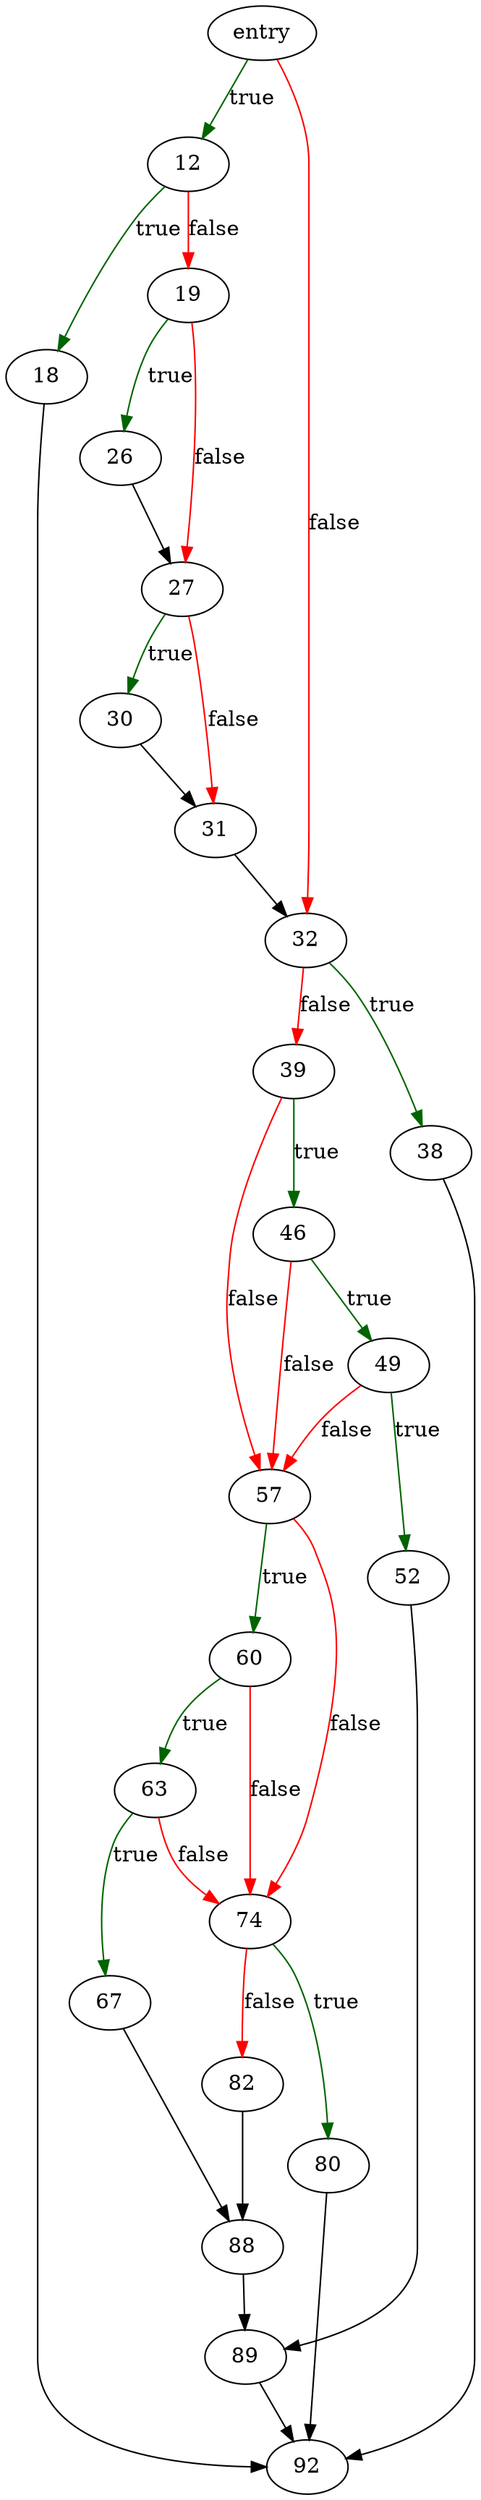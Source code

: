 digraph "roundFunc" {
	// Node definitions.
	3 [label=entry];
	12;
	18;
	19;
	26;
	27;
	30;
	31;
	32;
	38;
	39;
	46;
	49;
	52;
	57;
	60;
	63;
	67;
	74;
	80;
	82;
	88;
	89;
	92;

	// Edge definitions.
	3 -> 12 [
		color=darkgreen
		label=true
	];
	3 -> 32 [
		color=red
		label=false
	];
	12 -> 18 [
		color=darkgreen
		label=true
	];
	12 -> 19 [
		color=red
		label=false
	];
	18 -> 92;
	19 -> 26 [
		color=darkgreen
		label=true
	];
	19 -> 27 [
		color=red
		label=false
	];
	26 -> 27;
	27 -> 30 [
		color=darkgreen
		label=true
	];
	27 -> 31 [
		color=red
		label=false
	];
	30 -> 31;
	31 -> 32;
	32 -> 38 [
		color=darkgreen
		label=true
	];
	32 -> 39 [
		color=red
		label=false
	];
	38 -> 92;
	39 -> 46 [
		color=darkgreen
		label=true
	];
	39 -> 57 [
		color=red
		label=false
	];
	46 -> 49 [
		color=darkgreen
		label=true
	];
	46 -> 57 [
		color=red
		label=false
	];
	49 -> 52 [
		color=darkgreen
		label=true
	];
	49 -> 57 [
		color=red
		label=false
	];
	52 -> 89;
	57 -> 60 [
		color=darkgreen
		label=true
	];
	57 -> 74 [
		color=red
		label=false
	];
	60 -> 63 [
		color=darkgreen
		label=true
	];
	60 -> 74 [
		color=red
		label=false
	];
	63 -> 67 [
		color=darkgreen
		label=true
	];
	63 -> 74 [
		color=red
		label=false
	];
	67 -> 88;
	74 -> 80 [
		color=darkgreen
		label=true
	];
	74 -> 82 [
		color=red
		label=false
	];
	80 -> 92;
	82 -> 88;
	88 -> 89;
	89 -> 92;
}